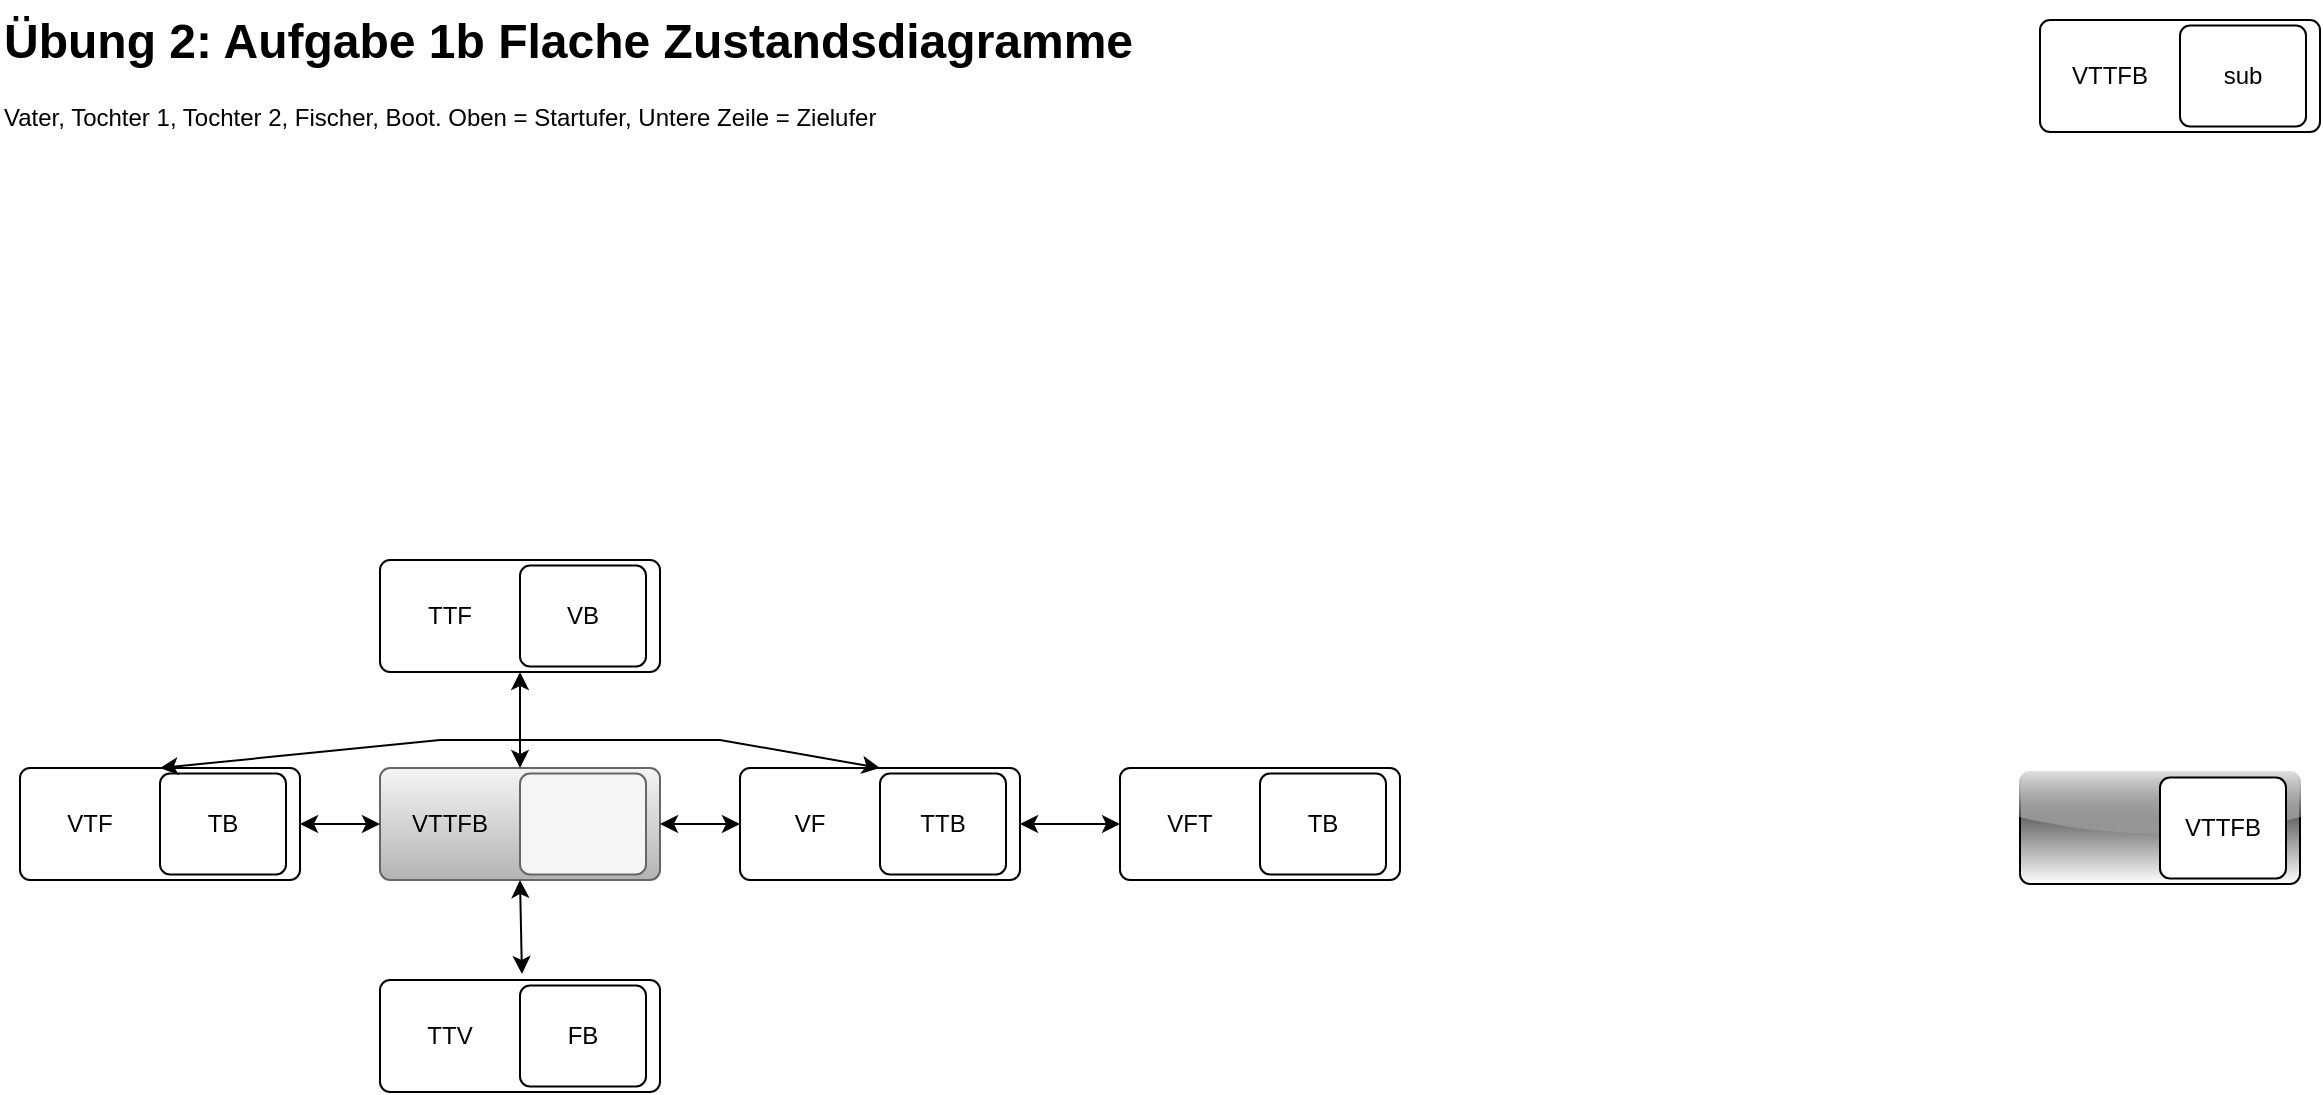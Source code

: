 <mxfile version="24.7.17">
  <diagram name="Page-1" id="-7dxq6iW3kQ3iSbgLeyK">
    <mxGraphModel dx="1659" dy="885" grid="1" gridSize="10" guides="1" tooltips="1" connect="1" arrows="1" fold="1" page="1" pageScale="1" pageWidth="1169" pageHeight="827" math="0" shadow="0">
      <root>
        <mxCell id="0" />
        <mxCell id="1" parent="0" />
        <mxCell id="XbbJu0McrLC-nWk04bXn-2" value="&lt;h1 style=&quot;margin-top: 0px;&quot;&gt;Übung 2: Aufgabe 1b Flache Zustandsdiagramme&lt;br&gt;&lt;/h1&gt;&lt;p&gt;Vater, Tochter 1, Tochter 2, Fischer, Boot. Oben = Startufer, Untere Zeile = Zielufer&lt;br&gt;&lt;/p&gt;" style="text;html=1;whiteSpace=wrap;overflow=hidden;rounded=0;" vertex="1" parent="1">
          <mxGeometry width="570" height="79" as="geometry" />
        </mxCell>
        <mxCell id="XbbJu0McrLC-nWk04bXn-6" value="" style="rounded=1;absoluteArcSize=1;html=1;arcSize=10;fillColor=#f5f5f5;strokeColor=#666666;gradientColor=#b3b3b3;" vertex="1" parent="1">
          <mxGeometry x="190" y="384" width="140" height="56" as="geometry" />
        </mxCell>
        <mxCell id="XbbJu0McrLC-nWk04bXn-7" value="VTTFB" style="html=1;shape=mxgraph.er.anchor;whiteSpace=wrap;" vertex="1" parent="XbbJu0McrLC-nWk04bXn-6">
          <mxGeometry width="70" height="56" as="geometry" />
        </mxCell>
        <mxCell id="XbbJu0McrLC-nWk04bXn-8" value="" style="rounded=1;absoluteArcSize=1;html=1;arcSize=10;whiteSpace=wrap;points=[];strokeColor=inherit;fillColor=inherit;" vertex="1" parent="XbbJu0McrLC-nWk04bXn-6">
          <mxGeometry x="70" y="2.8" width="63" height="50.4" as="geometry" />
        </mxCell>
        <mxCell id="XbbJu0McrLC-nWk04bXn-9" value="" style="rounded=1;absoluteArcSize=1;html=1;arcSize=10;" vertex="1" parent="1">
          <mxGeometry x="1020" y="10" width="140" height="56" as="geometry" />
        </mxCell>
        <mxCell id="XbbJu0McrLC-nWk04bXn-10" value="VTTFB" style="html=1;shape=mxgraph.er.anchor;whiteSpace=wrap;" vertex="1" parent="XbbJu0McrLC-nWk04bXn-9">
          <mxGeometry width="70" height="56" as="geometry" />
        </mxCell>
        <mxCell id="XbbJu0McrLC-nWk04bXn-11" value="sub" style="rounded=1;absoluteArcSize=1;html=1;arcSize=10;whiteSpace=wrap;points=[];strokeColor=inherit;fillColor=inherit;" vertex="1" parent="XbbJu0McrLC-nWk04bXn-9">
          <mxGeometry x="70" y="2.8" width="63" height="50.4" as="geometry" />
        </mxCell>
        <mxCell id="XbbJu0McrLC-nWk04bXn-17" value="" style="rounded=1;absoluteArcSize=1;html=1;arcSize=10;" vertex="1" parent="1">
          <mxGeometry x="370" y="384" width="140" height="56" as="geometry" />
        </mxCell>
        <mxCell id="XbbJu0McrLC-nWk04bXn-18" value="VF" style="html=1;shape=mxgraph.er.anchor;whiteSpace=wrap;" vertex="1" parent="XbbJu0McrLC-nWk04bXn-17">
          <mxGeometry width="70" height="56" as="geometry" />
        </mxCell>
        <mxCell id="XbbJu0McrLC-nWk04bXn-19" value="TTB" style="rounded=1;absoluteArcSize=1;html=1;arcSize=10;whiteSpace=wrap;points=[];strokeColor=inherit;fillColor=inherit;" vertex="1" parent="XbbJu0McrLC-nWk04bXn-17">
          <mxGeometry x="70" y="2.8" width="63" height="50.4" as="geometry" />
        </mxCell>
        <mxCell id="XbbJu0McrLC-nWk04bXn-20" value="" style="endArrow=classic;html=1;rounded=0;entryX=0;entryY=0.5;entryDx=0;entryDy=0;exitX=1;exitY=0.5;exitDx=0;exitDy=0;startArrow=classic;" edge="1" parent="1" source="XbbJu0McrLC-nWk04bXn-6" target="XbbJu0McrLC-nWk04bXn-17">
          <mxGeometry width="50" height="50" relative="1" as="geometry">
            <mxPoint x="380" y="410" as="sourcePoint" />
            <mxPoint x="430" y="360" as="targetPoint" />
          </mxGeometry>
        </mxCell>
        <mxCell id="XbbJu0McrLC-nWk04bXn-21" value="" style="rounded=1;absoluteArcSize=1;html=1;arcSize=10;" vertex="1" parent="1">
          <mxGeometry x="10" y="384" width="140" height="56" as="geometry" />
        </mxCell>
        <mxCell id="XbbJu0McrLC-nWk04bXn-22" value="VTF" style="html=1;shape=mxgraph.er.anchor;whiteSpace=wrap;" vertex="1" parent="XbbJu0McrLC-nWk04bXn-21">
          <mxGeometry width="70" height="56" as="geometry" />
        </mxCell>
        <mxCell id="XbbJu0McrLC-nWk04bXn-23" value="TB" style="rounded=1;absoluteArcSize=1;html=1;arcSize=10;whiteSpace=wrap;points=[];strokeColor=inherit;fillColor=inherit;" vertex="1" parent="XbbJu0McrLC-nWk04bXn-21">
          <mxGeometry x="70" y="2.8" width="63" height="50.4" as="geometry" />
        </mxCell>
        <mxCell id="XbbJu0McrLC-nWk04bXn-24" value="" style="endArrow=classic;html=1;rounded=0;entryX=0;entryY=0.5;entryDx=0;entryDy=0;exitX=1;exitY=0.5;exitDx=0;exitDy=0;startArrow=classic;" edge="1" parent="1" source="XbbJu0McrLC-nWk04bXn-21" target="XbbJu0McrLC-nWk04bXn-6">
          <mxGeometry width="50" height="50" relative="1" as="geometry">
            <mxPoint x="150" y="420" as="sourcePoint" />
            <mxPoint x="200" y="370" as="targetPoint" />
          </mxGeometry>
        </mxCell>
        <mxCell id="XbbJu0McrLC-nWk04bXn-25" value="" style="rounded=1;absoluteArcSize=1;html=1;arcSize=10;gradientDirection=north;gradientColor=default;fillColor=default;shadow=0;glass=1;" vertex="1" parent="1">
          <mxGeometry x="1010" y="386" width="140" height="56" as="geometry" />
        </mxCell>
        <mxCell id="XbbJu0McrLC-nWk04bXn-26" value="" style="html=1;shape=mxgraph.er.anchor;whiteSpace=wrap;" vertex="1" parent="XbbJu0McrLC-nWk04bXn-25">
          <mxGeometry width="70" height="56" as="geometry" />
        </mxCell>
        <mxCell id="XbbJu0McrLC-nWk04bXn-27" value="VTTFB" style="rounded=1;absoluteArcSize=1;html=1;arcSize=10;whiteSpace=wrap;points=[];strokeColor=inherit;fillColor=inherit;" vertex="1" parent="XbbJu0McrLC-nWk04bXn-25">
          <mxGeometry x="70" y="2.8" width="63" height="50.4" as="geometry" />
        </mxCell>
        <mxCell id="XbbJu0McrLC-nWk04bXn-28" value="" style="rounded=1;absoluteArcSize=1;html=1;arcSize=10;" vertex="1" parent="1">
          <mxGeometry x="190" y="280" width="140" height="56" as="geometry" />
        </mxCell>
        <mxCell id="XbbJu0McrLC-nWk04bXn-29" value="TTF" style="html=1;shape=mxgraph.er.anchor;whiteSpace=wrap;" vertex="1" parent="XbbJu0McrLC-nWk04bXn-28">
          <mxGeometry width="70" height="56" as="geometry" />
        </mxCell>
        <mxCell id="XbbJu0McrLC-nWk04bXn-30" value="VB" style="rounded=1;absoluteArcSize=1;html=1;arcSize=10;whiteSpace=wrap;points=[];strokeColor=inherit;fillColor=inherit;" vertex="1" parent="XbbJu0McrLC-nWk04bXn-28">
          <mxGeometry x="70" y="2.8" width="63" height="50.4" as="geometry" />
        </mxCell>
        <mxCell id="XbbJu0McrLC-nWk04bXn-31" value="" style="endArrow=classic;html=1;rounded=0;entryX=0.5;entryY=1;entryDx=0;entryDy=0;exitX=0.5;exitY=0;exitDx=0;exitDy=0;startArrow=classic;" edge="1" parent="1" source="XbbJu0McrLC-nWk04bXn-6" target="XbbJu0McrLC-nWk04bXn-28">
          <mxGeometry width="50" height="50" relative="1" as="geometry">
            <mxPoint x="260" y="380" as="sourcePoint" />
            <mxPoint x="280" y="340" as="targetPoint" />
          </mxGeometry>
        </mxCell>
        <mxCell id="XbbJu0McrLC-nWk04bXn-32" value="" style="rounded=1;absoluteArcSize=1;html=1;arcSize=10;" vertex="1" parent="1">
          <mxGeometry x="190" y="490" width="140" height="56" as="geometry" />
        </mxCell>
        <mxCell id="XbbJu0McrLC-nWk04bXn-33" value="TTV" style="html=1;shape=mxgraph.er.anchor;whiteSpace=wrap;" vertex="1" parent="XbbJu0McrLC-nWk04bXn-32">
          <mxGeometry width="70" height="56" as="geometry" />
        </mxCell>
        <mxCell id="XbbJu0McrLC-nWk04bXn-34" value="FB" style="rounded=1;absoluteArcSize=1;html=1;arcSize=10;whiteSpace=wrap;points=[];strokeColor=inherit;fillColor=inherit;" vertex="1" parent="XbbJu0McrLC-nWk04bXn-32">
          <mxGeometry x="70" y="2.8" width="63" height="50.4" as="geometry" />
        </mxCell>
        <mxCell id="XbbJu0McrLC-nWk04bXn-36" value="" style="endArrow=classic;startArrow=classic;html=1;rounded=0;exitX=1.014;exitY=-0.054;exitDx=0;exitDy=0;exitPerimeter=0;" edge="1" parent="1" source="XbbJu0McrLC-nWk04bXn-33">
          <mxGeometry width="50" height="50" relative="1" as="geometry">
            <mxPoint x="210" y="490" as="sourcePoint" />
            <mxPoint x="260" y="440" as="targetPoint" />
          </mxGeometry>
        </mxCell>
        <mxCell id="XbbJu0McrLC-nWk04bXn-38" value="" style="rounded=1;absoluteArcSize=1;html=1;arcSize=10;" vertex="1" parent="1">
          <mxGeometry x="560" y="384" width="140" height="56" as="geometry" />
        </mxCell>
        <mxCell id="XbbJu0McrLC-nWk04bXn-39" value="VFT" style="html=1;shape=mxgraph.er.anchor;whiteSpace=wrap;" vertex="1" parent="XbbJu0McrLC-nWk04bXn-38">
          <mxGeometry width="70" height="56" as="geometry" />
        </mxCell>
        <mxCell id="XbbJu0McrLC-nWk04bXn-40" value="TB" style="rounded=1;absoluteArcSize=1;html=1;arcSize=10;whiteSpace=wrap;points=[];strokeColor=inherit;fillColor=inherit;" vertex="1" parent="XbbJu0McrLC-nWk04bXn-38">
          <mxGeometry x="70" y="2.8" width="63" height="50.4" as="geometry" />
        </mxCell>
        <mxCell id="XbbJu0McrLC-nWk04bXn-41" value="" style="endArrow=classic;startArrow=classic;html=1;rounded=0;entryX=0;entryY=0.5;entryDx=0;entryDy=0;exitX=1;exitY=0.5;exitDx=0;exitDy=0;" edge="1" parent="1" source="XbbJu0McrLC-nWk04bXn-17" target="XbbJu0McrLC-nWk04bXn-38">
          <mxGeometry width="50" height="50" relative="1" as="geometry">
            <mxPoint x="510" y="414" as="sourcePoint" />
            <mxPoint x="560" y="364" as="targetPoint" />
          </mxGeometry>
        </mxCell>
        <mxCell id="XbbJu0McrLC-nWk04bXn-45" value="" style="endArrow=classic;startArrow=classic;html=1;rounded=0;entryX=0.5;entryY=0;entryDx=0;entryDy=0;exitX=0.5;exitY=0;exitDx=0;exitDy=0;" edge="1" parent="1" source="XbbJu0McrLC-nWk04bXn-17" target="XbbJu0McrLC-nWk04bXn-21">
          <mxGeometry width="50" height="50" relative="1" as="geometry">
            <mxPoint x="620" y="360" as="sourcePoint" />
            <mxPoint x="680" y="330" as="targetPoint" />
            <Array as="points">
              <mxPoint x="360" y="370" />
              <mxPoint x="220" y="370" />
            </Array>
          </mxGeometry>
        </mxCell>
      </root>
    </mxGraphModel>
  </diagram>
</mxfile>
